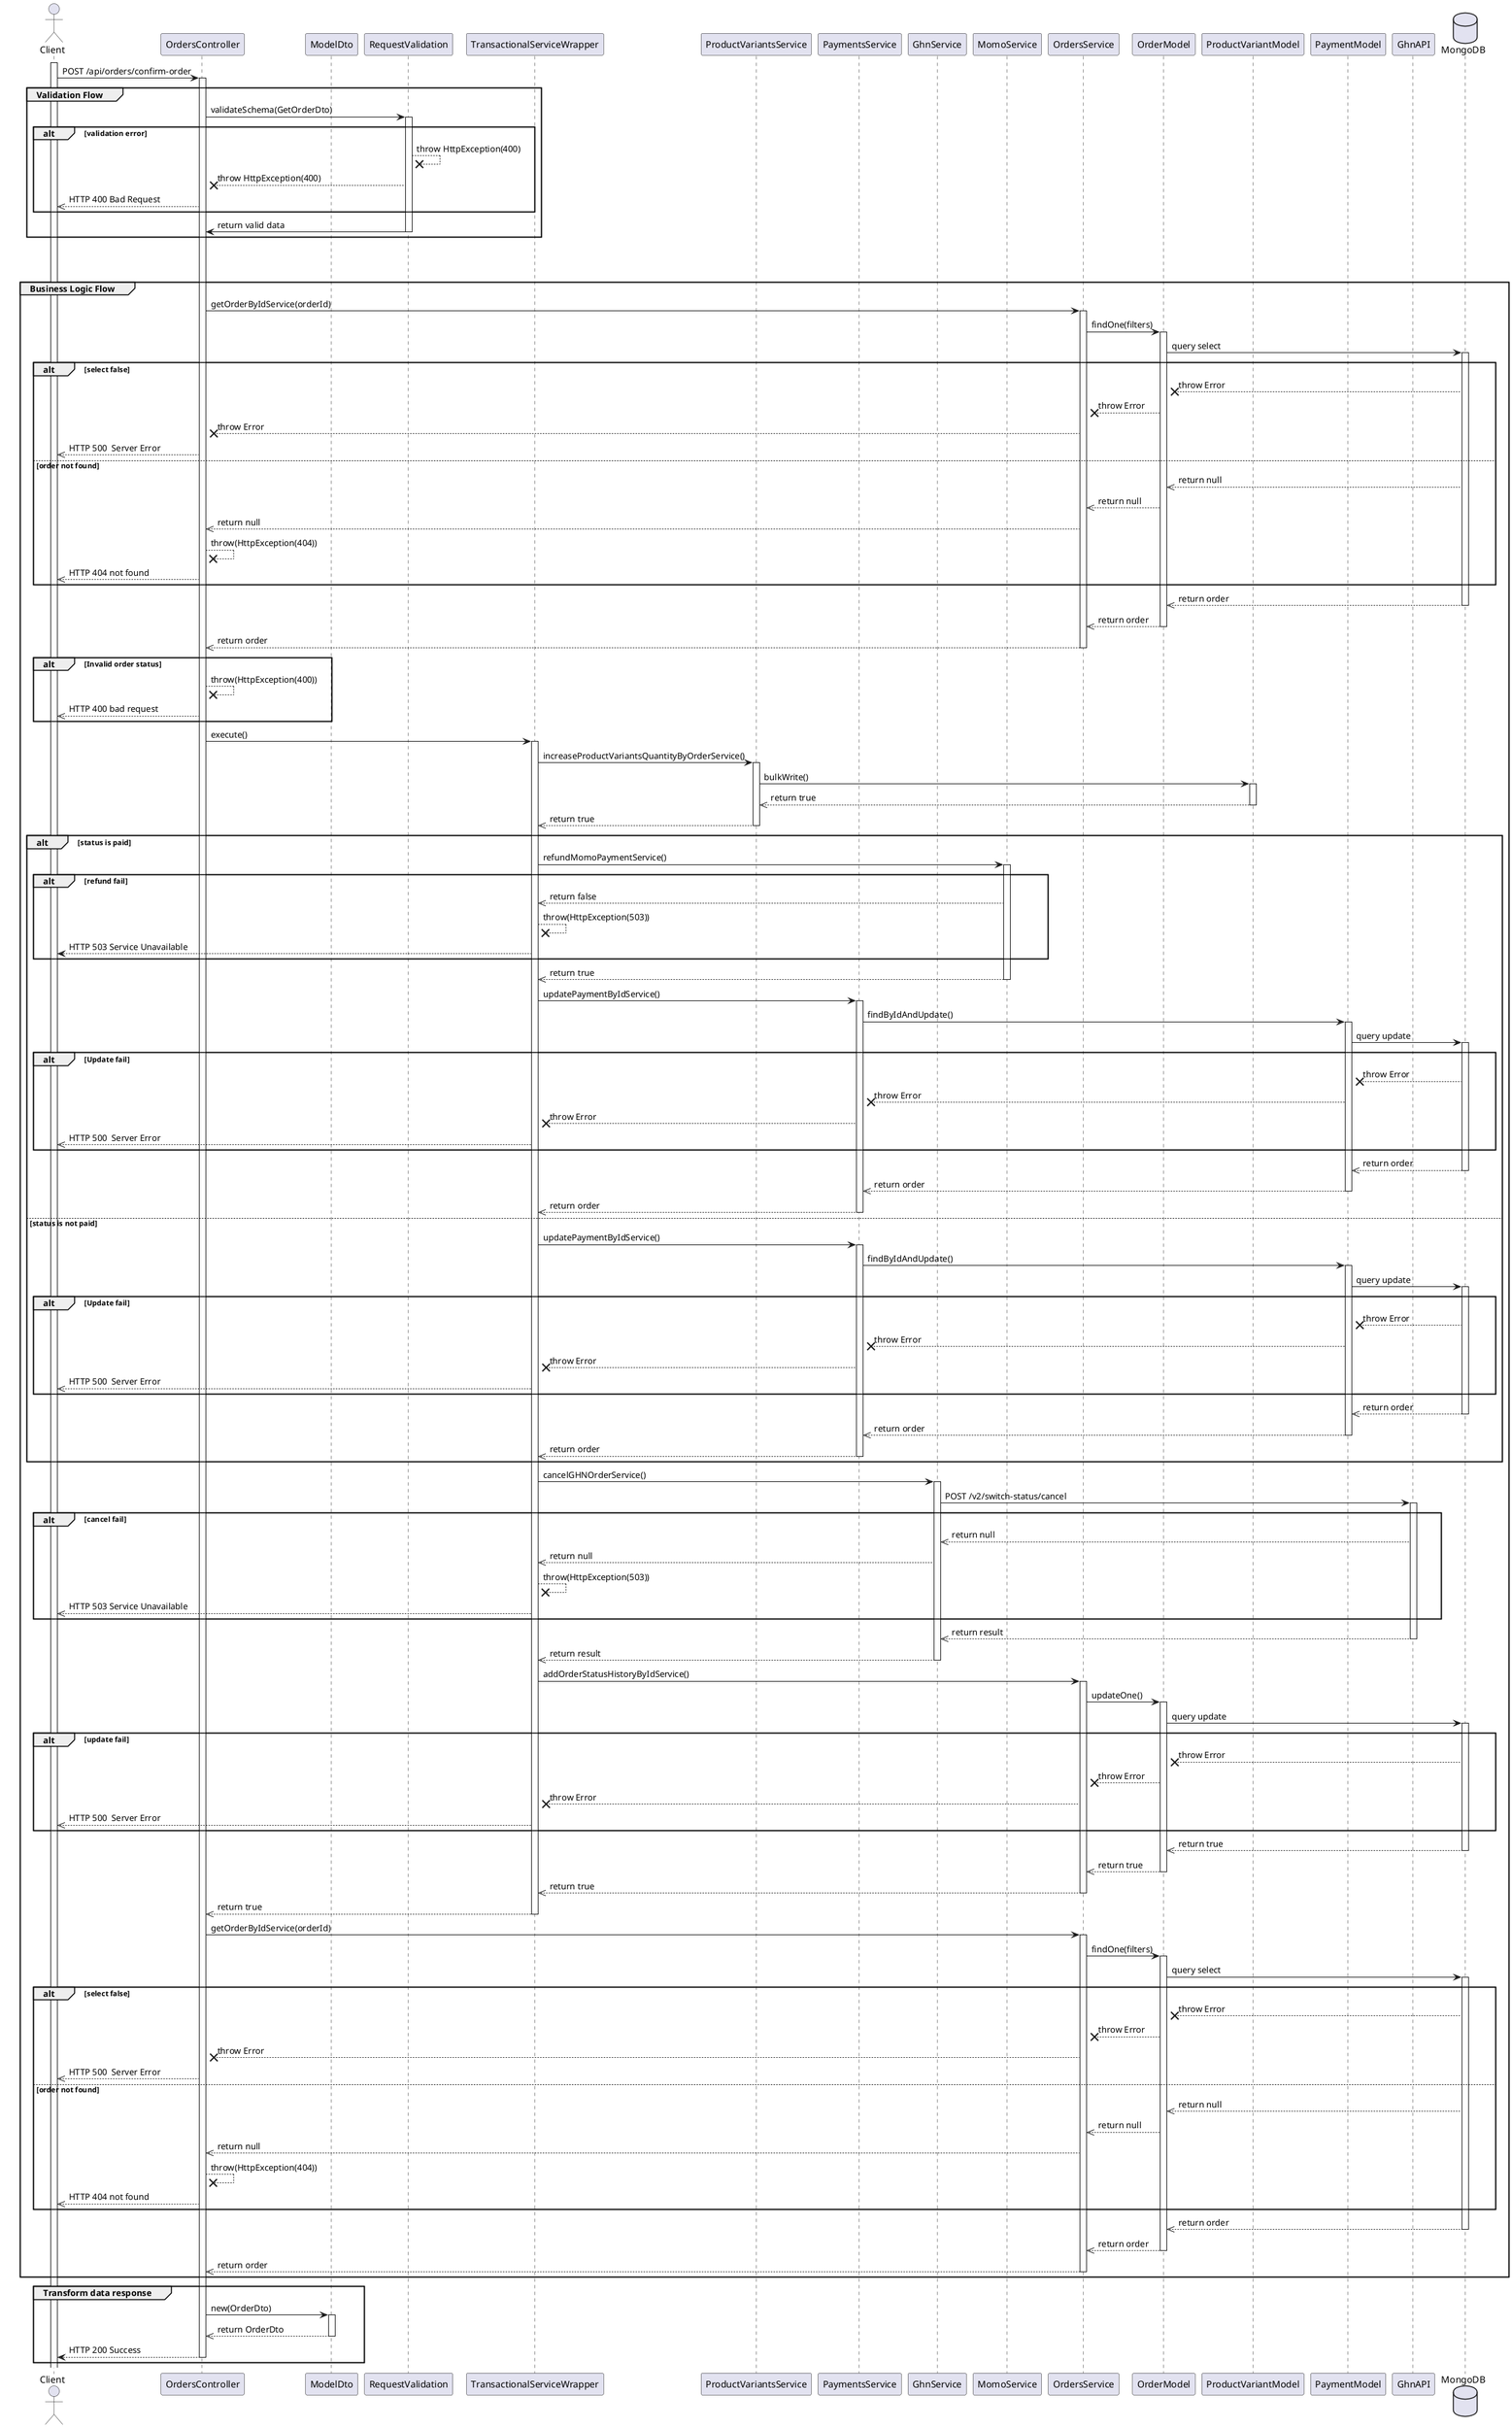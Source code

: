@startuml Details Order

actor Client

participant OrdersController
participant ModelDto
participant RequestValidation
participant TransactionalServiceWrapper
participant ProductVariantsService
participant PaymentsService
participant GhnService
participant MomoService
participant OrdersService
participant OrderModel
participant ProductVariantModel
participant PaymentModel
participant GhnAPI

database MongoDB

' Step 1
    activate Client
    Client -> OrdersController: POST /api/orders/confirm-order
    activate OrdersController

' Step 4
group Validation Flow
    OrdersController -> RequestValidation: validateSchema(GetOrderDto)
    activate RequestValidation
    
    alt validation error
        RequestValidation --x RequestValidation: throw HttpException(400)
        RequestValidation --x OrdersController: throw HttpException(400)
        OrdersController -->> Client: HTTP 400 Bad Request
    end

    RequestValidation -> OrdersController: return valid data
    deactivate RequestValidation
end

break
break


' Step 5
group Business Logic Flow
    OrdersController -> OrdersService: getOrderByIdService(orderId)
    activate OrdersService
    OrdersService -> OrderModel: findOne(filters)
    activate OrderModel
    OrderModel -> MongoDB: query select 
    activate MongoDB

    alt select false
        MongoDB --x OrderModel:throw Error
        OrderModel --x OrdersService:throw Error
        OrdersService --x OrdersController: throw Error
        OrdersController -->> Client: HTTP 500  Server Error

    else order not found
        MongoDB -->> OrderModel: return null
        OrderModel -->> OrdersService: return null
        OrdersService -->> OrdersController: return null
        OrdersController --x OrdersController: throw(HttpException(404))
        OrdersController -->> Client: HTTP 404 not found
    end

    MongoDB -->> OrderModel: return order
    deactivate MongoDB
    OrderModel -->> OrdersService: return order
    deactivate OrderModel
    OrdersService -->> OrdersController: return order
    deactivate OrdersService

    alt Invalid order status
        OrdersController --x OrdersController: throw(HttpException(400))
        OrdersController -->> Client: HTTP 400 bad request
    end 

    OrdersController -> TransactionalServiceWrapper: execute()
    activate TransactionalServiceWrapper
    TransactionalServiceWrapper -> ProductVariantsService: increaseProductVariantsQuantityByOrderService()
    activate ProductVariantsService
    ProductVariantsService -> ProductVariantModel: bulkWrite()
    activate ProductVariantModel
    ProductVariantModel -->> ProductVariantsService:return true
    deactivate ProductVariantModel
    ProductVariantsService -->> TransactionalServiceWrapper: return true
    deactivate ProductVariantsService

    alt status is paid
        TransactionalServiceWrapper -> MomoService: refundMomoPaymentService()
        activate MomoService
        alt refund fail 
            MomoService -->> TransactionalServiceWrapper: return false
            TransactionalServiceWrapper --x TransactionalServiceWrapper: throw(HttpException(503))
            TransactionalServiceWrapper --> Client: HTTP 503 Service Unavailable
        end 
        MomoService -->> TransactionalServiceWrapper: return true
        deactivate MomoService
        TransactionalServiceWrapper -> PaymentsService: updatePaymentByIdService()
        activate PaymentsService
        PaymentsService -> PaymentModel: findByIdAndUpdate()
        activate PaymentModel
        PaymentModel -> MongoDB: query update
        activate MongoDB

        alt Update fail 
            MongoDB --x PaymentModel: throw Error
            PaymentModel --x PaymentsService: throw Error
            PaymentsService --x TransactionalServiceWrapper: throw Error
            TransactionalServiceWrapper -->> Client: HTTP 500  Server Error
        end 
        
        MongoDB -->> PaymentModel: return order
        deactivate MongoDB
        PaymentModel -->> PaymentsService: return order
        deactivate PaymentModel
        PaymentsService -->> TransactionalServiceWrapper: return order
        deactivate PaymentsService
    
    else status is not paid 
        TransactionalServiceWrapper -> PaymentsService: updatePaymentByIdService()
        activate PaymentsService
        PaymentsService -> PaymentModel: findByIdAndUpdate()
        activate PaymentModel
        PaymentModel -> MongoDB: query update
        activate MongoDB

        alt Update fail 
            MongoDB --x PaymentModel: throw Error
            PaymentModel --x PaymentsService: throw Error
            PaymentsService --x TransactionalServiceWrapper: throw Error
            TransactionalServiceWrapper -->> Client: HTTP 500  Server Error
        end 
        
        MongoDB -->> PaymentModel: return order
        deactivate MongoDB
        PaymentModel -->> PaymentsService: return order
        deactivate PaymentModel
        PaymentsService -->> TransactionalServiceWrapper: return order
        deactivate PaymentsService
    end
    TransactionalServiceWrapper -> GhnService: cancelGHNOrderService()
    activate GhnService
    GhnService -> GhnAPI: POST /v2/switch-status/cancel
    activate GhnAPI
    
    alt cancel fail 
        GhnAPI -->> GhnService: return null
        GhnService -->> TransactionalServiceWrapper: return null
        TransactionalServiceWrapper --x TransactionalServiceWrapper: throw(HttpException(503))
        TransactionalServiceWrapper -->> Client: HTTP 503 Service Unavailable
    end 

    GhnAPI -->> GhnService: return result
    deactivate GhnAPI
    GhnService -->> TransactionalServiceWrapper: return result
    deactivate GhnService

    TransactionalServiceWrapper -> OrdersService: addOrderStatusHistoryByIdService()
    activate OrdersService
    OrdersService -> OrderModel: updateOne()
    activate OrderModel
    OrderModel -> MongoDB: query update
    activate MongoDB

    alt update fail 
        MongoDB --x OrderModel:throw Error
        OrderModel --x OrdersService:throw Error
        OrdersService --x TransactionalServiceWrapper: throw Error
        TransactionalServiceWrapper -->> Client: HTTP 500  Server Error
    end

    MongoDB -->> OrderModel: return true
    deactivate MongoDB
    OrderModel -->> OrdersService: return true
    deactivate OrderModel
    OrdersService -->> TransactionalServiceWrapper: return true
    deactivate OrdersService
    TransactionalServiceWrapper -->> OrdersController: return true
    deactivate TransactionalServiceWrapper
    OrdersController -> OrdersService: getOrderByIdService(orderId)
    activate OrdersService
    OrdersService -> OrderModel: findOne(filters)
    activate OrderModel
    OrderModel -> MongoDB: query select 
    activate MongoDB

    alt select false
        MongoDB --x OrderModel:throw Error
        OrderModel --x OrdersService:throw Error
        OrdersService --x OrdersController: throw Error
        OrdersController -->> Client: HTTP 500  Server Error

    else order not found
        MongoDB -->> OrderModel: return null
        OrderModel -->> OrdersService: return null
        OrdersService -->> OrdersController: return null
        OrdersController --x OrdersController: throw(HttpException(404))
        OrdersController -->> Client: HTTP 404 not found
    end

    MongoDB -->> OrderModel: return order
    deactivate MongoDB
    OrderModel -->> OrdersService: return order
    deactivate OrderModel
    OrdersService -->> OrdersController: return order
    deactivate OrdersService 


end

group Transform data response
    OrdersController -> ModelDto: new(OrderDto)
    activate ModelDto
    ModelDto -->> OrdersController: return OrderDto 
    deactivate ModelDto

OrdersController --> Client: HTTP 200 Success
deactivate OrdersController
end

@enduml